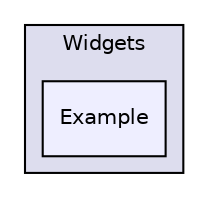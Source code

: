 digraph "MHDev/Widgets/Example" {
  compound=true
  node [ fontsize="10", fontname="Helvetica"];
  edge [ labelfontsize="10", labelfontname="Helvetica"];
  subgraph clusterdir_c0c2782bd413ea5612d408505123cafb {
    graph [ bgcolor="#ddddee", pencolor="black", label="Widgets" fontname="Helvetica", fontsize="10", URL="dir_c0c2782bd413ea5612d408505123cafb.html"]
  dir_60857f12e04f3adfb0bb289186328894 [shape=box, label="Example", style="filled", fillcolor="#eeeeff", pencolor="black", URL="dir_60857f12e04f3adfb0bb289186328894.html"];
  }
}

